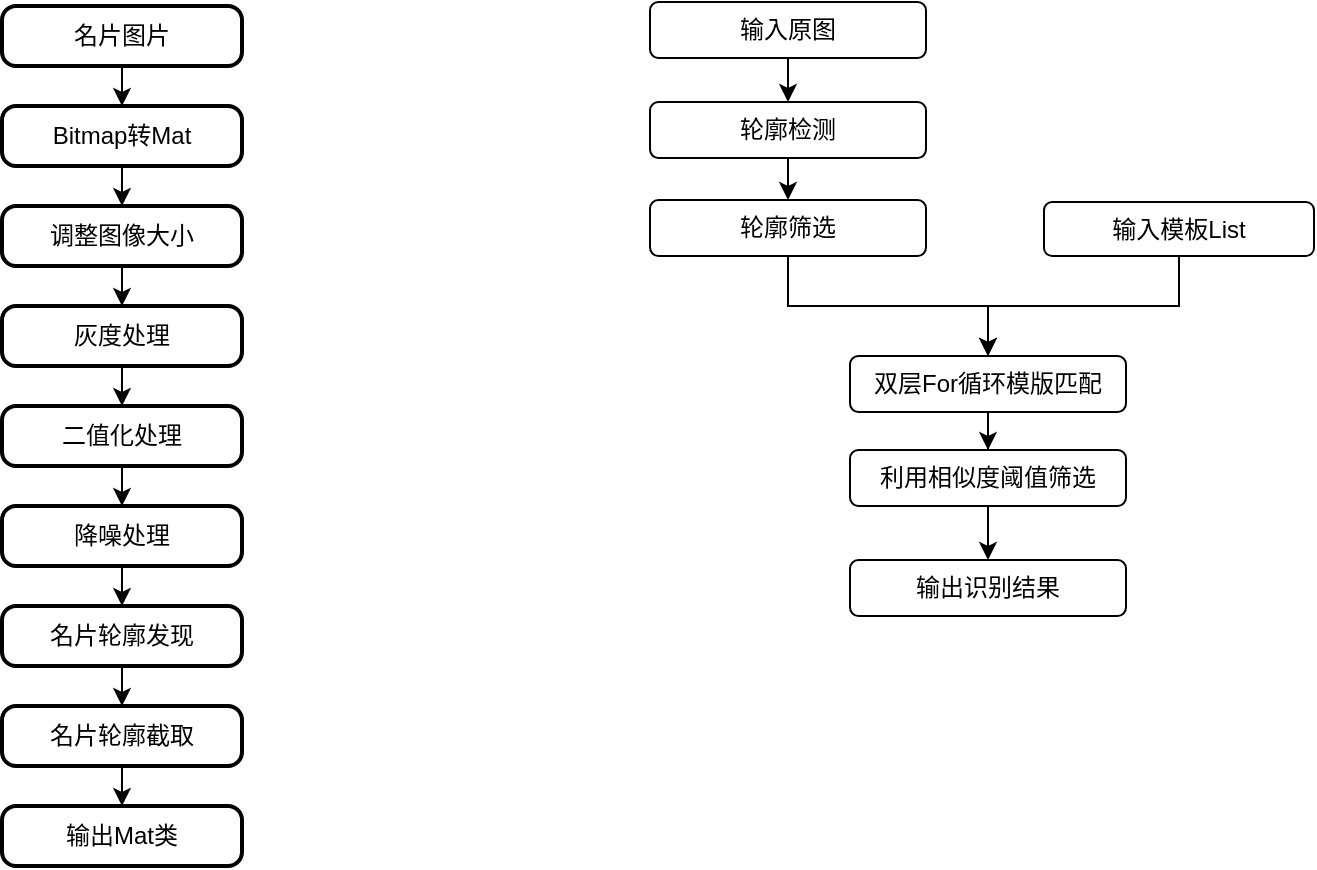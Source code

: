 <mxfile version="14.6.13" type="github">
  <diagram id="0HAefAD60LhWe8abuBd0" name="Page-1">
    <mxGraphModel dx="772" dy="519" grid="0" gridSize="10" guides="1" tooltips="1" connect="1" arrows="1" fold="1" page="1" pageScale="1" pageWidth="850" pageHeight="1100" math="0" shadow="0">
      <root>
        <mxCell id="0" />
        <mxCell id="1" parent="0" />
        <mxCell id="cymc_SP5IKAo6-E4v-Tq-4" value="" style="edgeStyle=orthogonalEdgeStyle;rounded=0;orthogonalLoop=1;jettySize=auto;html=1;" parent="1" source="cymc_SP5IKAo6-E4v-Tq-2" target="cymc_SP5IKAo6-E4v-Tq-3" edge="1">
          <mxGeometry relative="1" as="geometry" />
        </mxCell>
        <mxCell id="cymc_SP5IKAo6-E4v-Tq-2" value="名片图片" style="rounded=1;whiteSpace=wrap;html=1;absoluteArcSize=1;arcSize=14;strokeWidth=2;" parent="1" vertex="1">
          <mxGeometry x="20" y="20" width="120" height="30" as="geometry" />
        </mxCell>
        <mxCell id="cymc_SP5IKAo6-E4v-Tq-6" value="" style="edgeStyle=orthogonalEdgeStyle;rounded=0;orthogonalLoop=1;jettySize=auto;html=1;" parent="1" source="cymc_SP5IKAo6-E4v-Tq-3" target="cymc_SP5IKAo6-E4v-Tq-5" edge="1">
          <mxGeometry relative="1" as="geometry" />
        </mxCell>
        <mxCell id="cymc_SP5IKAo6-E4v-Tq-3" value="Bitmap转Mat" style="rounded=1;whiteSpace=wrap;html=1;absoluteArcSize=1;arcSize=14;strokeWidth=2;" parent="1" vertex="1">
          <mxGeometry x="20" y="70" width="120" height="30" as="geometry" />
        </mxCell>
        <mxCell id="cymc_SP5IKAo6-E4v-Tq-8" value="" style="edgeStyle=orthogonalEdgeStyle;rounded=0;orthogonalLoop=1;jettySize=auto;html=1;" parent="1" source="cymc_SP5IKAo6-E4v-Tq-5" target="cymc_SP5IKAo6-E4v-Tq-7" edge="1">
          <mxGeometry relative="1" as="geometry" />
        </mxCell>
        <mxCell id="cymc_SP5IKAo6-E4v-Tq-5" value="调整图像大小" style="rounded=1;whiteSpace=wrap;html=1;absoluteArcSize=1;arcSize=14;strokeWidth=2;" parent="1" vertex="1">
          <mxGeometry x="20" y="120" width="120" height="30" as="geometry" />
        </mxCell>
        <mxCell id="cymc_SP5IKAo6-E4v-Tq-10" value="" style="edgeStyle=orthogonalEdgeStyle;rounded=0;orthogonalLoop=1;jettySize=auto;html=1;" parent="1" source="cymc_SP5IKAo6-E4v-Tq-7" target="cymc_SP5IKAo6-E4v-Tq-9" edge="1">
          <mxGeometry relative="1" as="geometry" />
        </mxCell>
        <mxCell id="cymc_SP5IKAo6-E4v-Tq-7" value="灰度处理" style="rounded=1;whiteSpace=wrap;html=1;absoluteArcSize=1;arcSize=14;strokeWidth=2;" parent="1" vertex="1">
          <mxGeometry x="20" y="170" width="120" height="30" as="geometry" />
        </mxCell>
        <mxCell id="cymc_SP5IKAo6-E4v-Tq-12" value="" style="edgeStyle=orthogonalEdgeStyle;rounded=0;orthogonalLoop=1;jettySize=auto;html=1;" parent="1" source="cymc_SP5IKAo6-E4v-Tq-9" target="cymc_SP5IKAo6-E4v-Tq-11" edge="1">
          <mxGeometry relative="1" as="geometry" />
        </mxCell>
        <mxCell id="cymc_SP5IKAo6-E4v-Tq-9" value="二值化处理" style="rounded=1;whiteSpace=wrap;html=1;absoluteArcSize=1;arcSize=14;strokeWidth=2;" parent="1" vertex="1">
          <mxGeometry x="20" y="220" width="120" height="30" as="geometry" />
        </mxCell>
        <mxCell id="cymc_SP5IKAo6-E4v-Tq-14" value="" style="edgeStyle=orthogonalEdgeStyle;rounded=0;orthogonalLoop=1;jettySize=auto;html=1;" parent="1" source="cymc_SP5IKAo6-E4v-Tq-11" target="cymc_SP5IKAo6-E4v-Tq-13" edge="1">
          <mxGeometry relative="1" as="geometry" />
        </mxCell>
        <mxCell id="cymc_SP5IKAo6-E4v-Tq-11" value="降噪处理" style="rounded=1;whiteSpace=wrap;html=1;absoluteArcSize=1;arcSize=14;strokeWidth=2;" parent="1" vertex="1">
          <mxGeometry x="20" y="270" width="120" height="30" as="geometry" />
        </mxCell>
        <mxCell id="cymc_SP5IKAo6-E4v-Tq-16" value="" style="edgeStyle=orthogonalEdgeStyle;rounded=0;orthogonalLoop=1;jettySize=auto;html=1;" parent="1" source="cymc_SP5IKAo6-E4v-Tq-13" target="cymc_SP5IKAo6-E4v-Tq-15" edge="1">
          <mxGeometry relative="1" as="geometry" />
        </mxCell>
        <mxCell id="cymc_SP5IKAo6-E4v-Tq-13" value="名片轮廓发现" style="rounded=1;whiteSpace=wrap;html=1;absoluteArcSize=1;arcSize=14;strokeWidth=2;" parent="1" vertex="1">
          <mxGeometry x="20" y="320" width="120" height="30" as="geometry" />
        </mxCell>
        <mxCell id="cymc_SP5IKAo6-E4v-Tq-18" value="" style="edgeStyle=orthogonalEdgeStyle;rounded=0;orthogonalLoop=1;jettySize=auto;html=1;" parent="1" source="cymc_SP5IKAo6-E4v-Tq-15" target="cymc_SP5IKAo6-E4v-Tq-17" edge="1">
          <mxGeometry relative="1" as="geometry" />
        </mxCell>
        <mxCell id="cymc_SP5IKAo6-E4v-Tq-15" value="名片轮廓截取" style="rounded=1;whiteSpace=wrap;html=1;absoluteArcSize=1;arcSize=14;strokeWidth=2;" parent="1" vertex="1">
          <mxGeometry x="20" y="370" width="120" height="30" as="geometry" />
        </mxCell>
        <mxCell id="cymc_SP5IKAo6-E4v-Tq-17" value="输出Mat类" style="rounded=1;whiteSpace=wrap;html=1;absoluteArcSize=1;arcSize=14;strokeWidth=2;" parent="1" vertex="1">
          <mxGeometry x="20" y="420" width="120" height="30" as="geometry" />
        </mxCell>
        <mxCell id="A_Gy2-YjUe0JI1InAqEM-5" value="" style="edgeStyle=orthogonalEdgeStyle;rounded=0;orthogonalLoop=1;jettySize=auto;html=1;" edge="1" parent="1" source="A_Gy2-YjUe0JI1InAqEM-1" target="A_Gy2-YjUe0JI1InAqEM-4">
          <mxGeometry relative="1" as="geometry" />
        </mxCell>
        <mxCell id="A_Gy2-YjUe0JI1InAqEM-1" value="输入原图" style="rounded=1;whiteSpace=wrap;html=1;" vertex="1" parent="1">
          <mxGeometry x="344" y="18" width="138" height="28" as="geometry" />
        </mxCell>
        <mxCell id="A_Gy2-YjUe0JI1InAqEM-7" value="" style="edgeStyle=orthogonalEdgeStyle;rounded=0;orthogonalLoop=1;jettySize=auto;html=1;" edge="1" parent="1" source="A_Gy2-YjUe0JI1InAqEM-4" target="A_Gy2-YjUe0JI1InAqEM-6">
          <mxGeometry relative="1" as="geometry" />
        </mxCell>
        <mxCell id="A_Gy2-YjUe0JI1InAqEM-4" value="轮廓检测" style="rounded=1;whiteSpace=wrap;html=1;" vertex="1" parent="1">
          <mxGeometry x="344" y="68" width="138" height="28" as="geometry" />
        </mxCell>
        <mxCell id="A_Gy2-YjUe0JI1InAqEM-9" value="" style="edgeStyle=orthogonalEdgeStyle;rounded=0;orthogonalLoop=1;jettySize=auto;html=1;" edge="1" parent="1" source="A_Gy2-YjUe0JI1InAqEM-6" target="A_Gy2-YjUe0JI1InAqEM-8">
          <mxGeometry relative="1" as="geometry" />
        </mxCell>
        <mxCell id="A_Gy2-YjUe0JI1InAqEM-6" value="轮廓筛选" style="rounded=1;whiteSpace=wrap;html=1;" vertex="1" parent="1">
          <mxGeometry x="344" y="117" width="138" height="28" as="geometry" />
        </mxCell>
        <mxCell id="A_Gy2-YjUe0JI1InAqEM-16" value="" style="edgeStyle=orthogonalEdgeStyle;rounded=0;orthogonalLoop=1;jettySize=auto;html=1;" edge="1" parent="1" source="A_Gy2-YjUe0JI1InAqEM-8" target="A_Gy2-YjUe0JI1InAqEM-15">
          <mxGeometry relative="1" as="geometry" />
        </mxCell>
        <mxCell id="A_Gy2-YjUe0JI1InAqEM-8" value="双层For循环模版匹配" style="rounded=1;whiteSpace=wrap;html=1;" vertex="1" parent="1">
          <mxGeometry x="444" y="195" width="138" height="28" as="geometry" />
        </mxCell>
        <mxCell id="A_Gy2-YjUe0JI1InAqEM-14" value="" style="edgeStyle=orthogonalEdgeStyle;rounded=0;orthogonalLoop=1;jettySize=auto;html=1;entryX=0.5;entryY=0;entryDx=0;entryDy=0;" edge="1" parent="1" source="A_Gy2-YjUe0JI1InAqEM-12" target="A_Gy2-YjUe0JI1InAqEM-8">
          <mxGeometry relative="1" as="geometry" />
        </mxCell>
        <mxCell id="A_Gy2-YjUe0JI1InAqEM-12" value="输入模板List" style="rounded=1;whiteSpace=wrap;html=1;" vertex="1" parent="1">
          <mxGeometry x="541" y="118" width="135" height="27" as="geometry" />
        </mxCell>
        <mxCell id="A_Gy2-YjUe0JI1InAqEM-18" value="" style="edgeStyle=orthogonalEdgeStyle;rounded=0;orthogonalLoop=1;jettySize=auto;html=1;" edge="1" parent="1" source="A_Gy2-YjUe0JI1InAqEM-15" target="A_Gy2-YjUe0JI1InAqEM-17">
          <mxGeometry relative="1" as="geometry" />
        </mxCell>
        <mxCell id="A_Gy2-YjUe0JI1InAqEM-15" value="利用相似度阈值筛选" style="rounded=1;whiteSpace=wrap;html=1;" vertex="1" parent="1">
          <mxGeometry x="444" y="242" width="138" height="28" as="geometry" />
        </mxCell>
        <mxCell id="A_Gy2-YjUe0JI1InAqEM-17" value="输出识别结果" style="rounded=1;whiteSpace=wrap;html=1;" vertex="1" parent="1">
          <mxGeometry x="444" y="297" width="138" height="28" as="geometry" />
        </mxCell>
      </root>
    </mxGraphModel>
  </diagram>
</mxfile>
